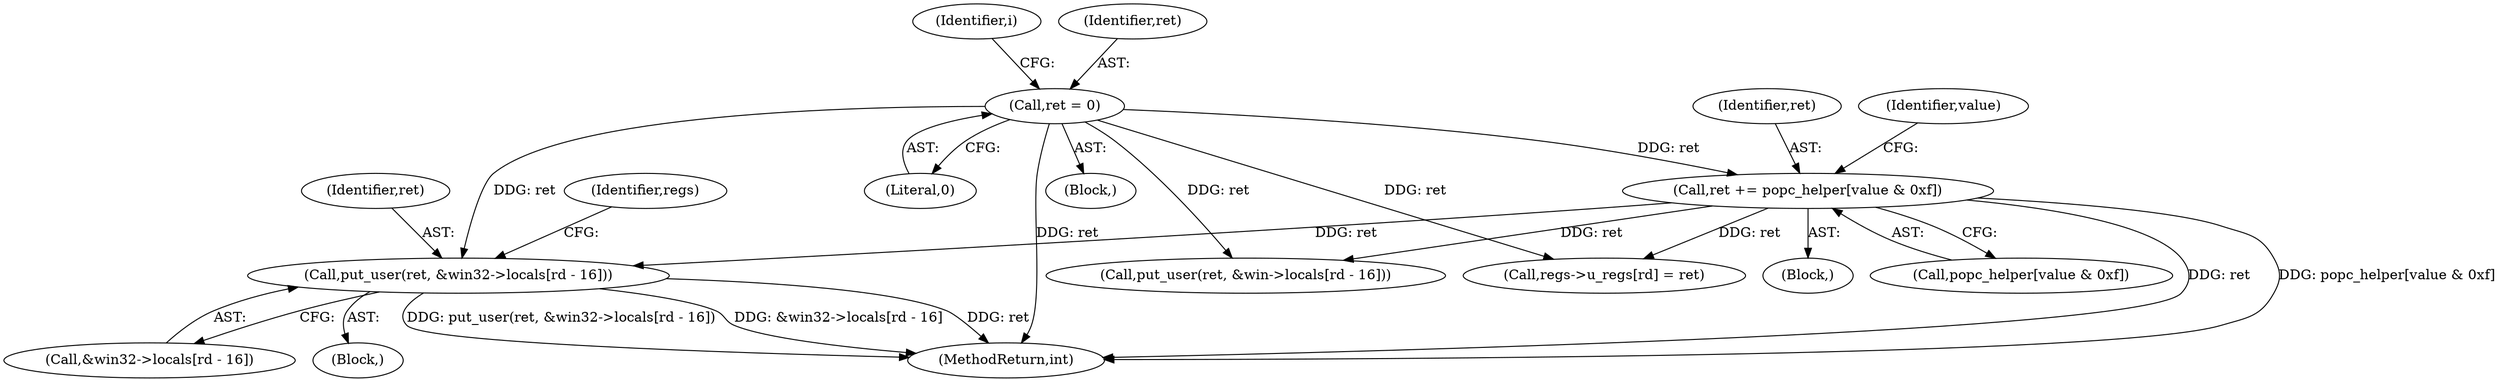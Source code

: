 digraph "0_linux_a8b0ca17b80e92faab46ee7179ba9e99ccb61233_37@array" {
"1000218" [label="(Call,put_user(ret, &win32->locals[rd - 16]))"];
"1000162" [label="(Call,ret = 0)"];
"1000174" [label="(Call,ret += popc_helper[value & 0xf])"];
"1000173" [label="(Block,)"];
"1000166" [label="(Identifier,i)"];
"1000191" [label="(Call,regs->u_regs[rd] = ret)"];
"1000174" [label="(Call,ret += popc_helper[value & 0xf])"];
"1000164" [label="(Literal,0)"];
"1000163" [label="(Identifier,ret)"];
"1000176" [label="(Call,popc_helper[value & 0xf])"];
"1000242" [label="(Call,put_user(ret, &win->locals[rd - 16]))"];
"1000253" [label="(Identifier,regs)"];
"1000161" [label="(Block,)"];
"1000220" [label="(Call,&win32->locals[rd - 16])"];
"1000219" [label="(Identifier,ret)"];
"1000162" [label="(Call,ret = 0)"];
"1000175" [label="(Identifier,ret)"];
"1000182" [label="(Identifier,value)"];
"1000203" [label="(Block,)"];
"1000256" [label="(MethodReturn,int)"];
"1000218" [label="(Call,put_user(ret, &win32->locals[rd - 16]))"];
"1000218" -> "1000203"  [label="AST: "];
"1000218" -> "1000220"  [label="CFG: "];
"1000219" -> "1000218"  [label="AST: "];
"1000220" -> "1000218"  [label="AST: "];
"1000253" -> "1000218"  [label="CFG: "];
"1000218" -> "1000256"  [label="DDG: ret"];
"1000218" -> "1000256"  [label="DDG: put_user(ret, &win32->locals[rd - 16])"];
"1000218" -> "1000256"  [label="DDG: &win32->locals[rd - 16]"];
"1000162" -> "1000218"  [label="DDG: ret"];
"1000174" -> "1000218"  [label="DDG: ret"];
"1000162" -> "1000161"  [label="AST: "];
"1000162" -> "1000164"  [label="CFG: "];
"1000163" -> "1000162"  [label="AST: "];
"1000164" -> "1000162"  [label="AST: "];
"1000166" -> "1000162"  [label="CFG: "];
"1000162" -> "1000256"  [label="DDG: ret"];
"1000162" -> "1000174"  [label="DDG: ret"];
"1000162" -> "1000191"  [label="DDG: ret"];
"1000162" -> "1000242"  [label="DDG: ret"];
"1000174" -> "1000173"  [label="AST: "];
"1000174" -> "1000176"  [label="CFG: "];
"1000175" -> "1000174"  [label="AST: "];
"1000176" -> "1000174"  [label="AST: "];
"1000182" -> "1000174"  [label="CFG: "];
"1000174" -> "1000256"  [label="DDG: popc_helper[value & 0xf]"];
"1000174" -> "1000256"  [label="DDG: ret"];
"1000174" -> "1000191"  [label="DDG: ret"];
"1000174" -> "1000242"  [label="DDG: ret"];
}

